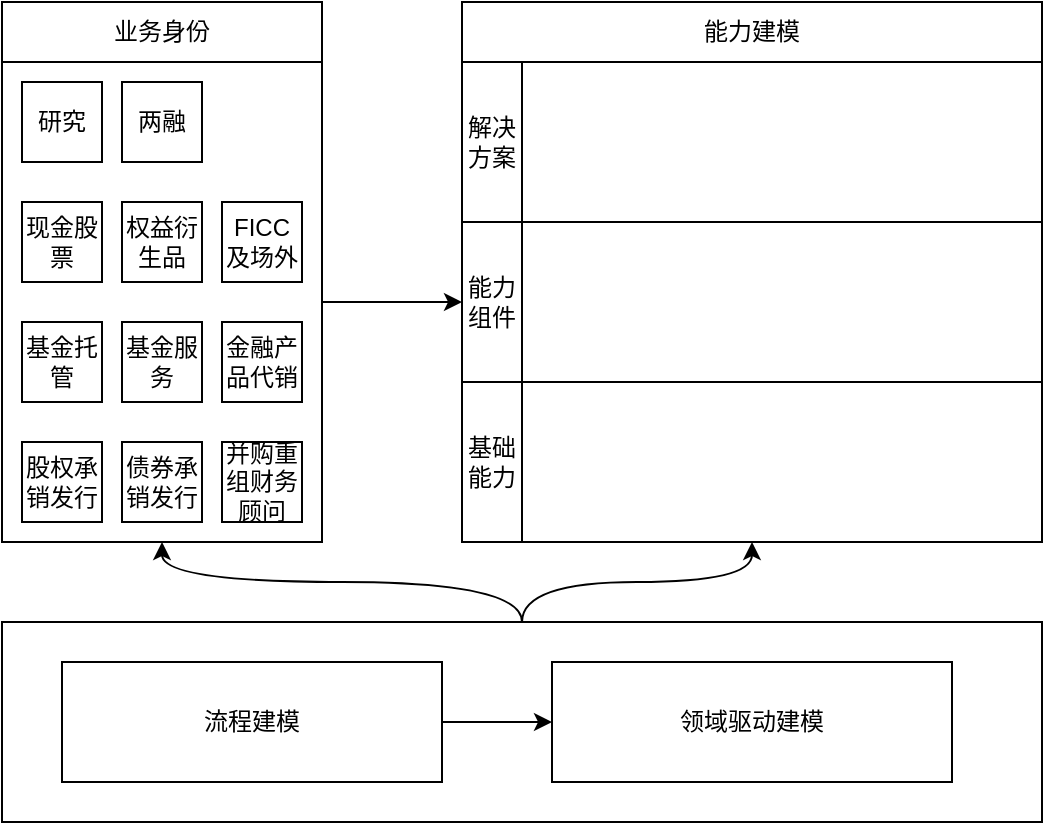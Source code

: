 <mxfile version="18.0.0" type="github">
  <diagram id="F-07AsuqGngknCG6S7us" name="第 1 页">
    <mxGraphModel dx="803" dy="476" grid="1" gridSize="10" guides="1" tooltips="1" connect="1" arrows="1" fold="1" page="1" pageScale="1" pageWidth="850" pageHeight="1100" math="0" shadow="0">
      <root>
        <mxCell id="0" />
        <mxCell id="1" parent="0" />
        <mxCell id="gdBLPPlD3JlrtYlogpjC-21" style="edgeStyle=orthogonalEdgeStyle;curved=1;rounded=0;orthogonalLoop=1;jettySize=auto;html=1;exitX=1;exitY=0.5;exitDx=0;exitDy=0;entryX=0;entryY=0.5;entryDx=0;entryDy=0;" edge="1" parent="1" source="w-5nDEa_0-9KYwIn5jIa-20" target="gdBLPPlD3JlrtYlogpjC-12">
          <mxGeometry relative="1" as="geometry" />
        </mxCell>
        <mxCell id="w-5nDEa_0-9KYwIn5jIa-20" value="" style="rounded=0;whiteSpace=wrap;html=1;" parent="1" vertex="1">
          <mxGeometry x="100" y="120" width="160" height="240" as="geometry" />
        </mxCell>
        <mxCell id="w-5nDEa_0-9KYwIn5jIa-6" value="研究" style="whiteSpace=wrap;html=1;aspect=fixed;" parent="1" vertex="1">
          <mxGeometry x="110" y="130" width="40" height="40" as="geometry" />
        </mxCell>
        <mxCell id="w-5nDEa_0-9KYwIn5jIa-7" value="两融" style="whiteSpace=wrap;html=1;aspect=fixed;" parent="1" vertex="1">
          <mxGeometry x="160" y="130" width="40" height="40" as="geometry" />
        </mxCell>
        <mxCell id="w-5nDEa_0-9KYwIn5jIa-8" value="现金股票" style="whiteSpace=wrap;html=1;aspect=fixed;" parent="1" vertex="1">
          <mxGeometry x="110" y="190" width="40" height="40" as="geometry" />
        </mxCell>
        <mxCell id="w-5nDEa_0-9KYwIn5jIa-9" value="权益衍生品" style="whiteSpace=wrap;html=1;aspect=fixed;" parent="1" vertex="1">
          <mxGeometry x="160" y="190" width="40" height="40" as="geometry" />
        </mxCell>
        <mxCell id="w-5nDEa_0-9KYwIn5jIa-10" value="FICC及场外" style="whiteSpace=wrap;html=1;aspect=fixed;" parent="1" vertex="1">
          <mxGeometry x="210" y="190" width="40" height="40" as="geometry" />
        </mxCell>
        <mxCell id="w-5nDEa_0-9KYwIn5jIa-11" value="基金托管" style="whiteSpace=wrap;html=1;aspect=fixed;" parent="1" vertex="1">
          <mxGeometry x="110" y="250" width="40" height="40" as="geometry" />
        </mxCell>
        <mxCell id="w-5nDEa_0-9KYwIn5jIa-12" value="基金服务" style="whiteSpace=wrap;html=1;aspect=fixed;" parent="1" vertex="1">
          <mxGeometry x="160" y="250" width="40" height="40" as="geometry" />
        </mxCell>
        <mxCell id="w-5nDEa_0-9KYwIn5jIa-13" value="金融产品代销" style="whiteSpace=wrap;html=1;aspect=fixed;" parent="1" vertex="1">
          <mxGeometry x="210" y="250" width="40" height="40" as="geometry" />
        </mxCell>
        <mxCell id="w-5nDEa_0-9KYwIn5jIa-14" value="股权承销发行" style="whiteSpace=wrap;html=1;aspect=fixed;" parent="1" vertex="1">
          <mxGeometry x="110" y="310" width="40" height="40" as="geometry" />
        </mxCell>
        <mxCell id="w-5nDEa_0-9KYwIn5jIa-15" value="债券承销发行" style="whiteSpace=wrap;html=1;aspect=fixed;" parent="1" vertex="1">
          <mxGeometry x="160" y="310" width="40" height="40" as="geometry" />
        </mxCell>
        <mxCell id="w-5nDEa_0-9KYwIn5jIa-16" value="并购重组财务顾问" style="whiteSpace=wrap;html=1;aspect=fixed;" parent="1" vertex="1">
          <mxGeometry x="210" y="310" width="40" height="40" as="geometry" />
        </mxCell>
        <mxCell id="gdBLPPlD3JlrtYlogpjC-1" value="业务身份" style="rounded=0;whiteSpace=wrap;html=1;" vertex="1" parent="1">
          <mxGeometry x="100" y="90" width="160" height="30" as="geometry" />
        </mxCell>
        <mxCell id="gdBLPPlD3JlrtYlogpjC-2" value="" style="rounded=0;whiteSpace=wrap;html=1;" vertex="1" parent="1">
          <mxGeometry x="330" y="90" width="290" height="270" as="geometry" />
        </mxCell>
        <mxCell id="gdBLPPlD3JlrtYlogpjC-3" value="能力建模" style="rounded=0;whiteSpace=wrap;html=1;" vertex="1" parent="1">
          <mxGeometry x="330" y="90" width="290" height="30" as="geometry" />
        </mxCell>
        <mxCell id="gdBLPPlD3JlrtYlogpjC-4" value="" style="rounded=0;whiteSpace=wrap;html=1;" vertex="1" parent="1">
          <mxGeometry x="330" y="280" width="290" height="80" as="geometry" />
        </mxCell>
        <mxCell id="gdBLPPlD3JlrtYlogpjC-5" value="" style="rounded=0;whiteSpace=wrap;html=1;" vertex="1" parent="1">
          <mxGeometry x="330" y="200" width="290" height="80" as="geometry" />
        </mxCell>
        <mxCell id="gdBLPPlD3JlrtYlogpjC-6" value="" style="rounded=0;whiteSpace=wrap;html=1;" vertex="1" parent="1">
          <mxGeometry x="330" y="120" width="290" height="80" as="geometry" />
        </mxCell>
        <mxCell id="gdBLPPlD3JlrtYlogpjC-7" value="基础能力" style="rounded=0;whiteSpace=wrap;html=1;" vertex="1" parent="1">
          <mxGeometry x="330" y="280" width="30" height="80" as="geometry" />
        </mxCell>
        <mxCell id="gdBLPPlD3JlrtYlogpjC-12" value="能力组件" style="rounded=0;whiteSpace=wrap;html=1;" vertex="1" parent="1">
          <mxGeometry x="330" y="200" width="30" height="80" as="geometry" />
        </mxCell>
        <mxCell id="gdBLPPlD3JlrtYlogpjC-13" value="解决方案" style="rounded=0;whiteSpace=wrap;html=1;" vertex="1" parent="1">
          <mxGeometry x="330" y="120" width="30" height="80" as="geometry" />
        </mxCell>
        <mxCell id="gdBLPPlD3JlrtYlogpjC-18" value="" style="group" vertex="1" connectable="0" parent="1">
          <mxGeometry x="100" y="400" width="520" height="100" as="geometry" />
        </mxCell>
        <mxCell id="gdBLPPlD3JlrtYlogpjC-16" value="" style="rounded=0;whiteSpace=wrap;html=1;" vertex="1" parent="gdBLPPlD3JlrtYlogpjC-18">
          <mxGeometry width="520" height="100" as="geometry" />
        </mxCell>
        <mxCell id="gdBLPPlD3JlrtYlogpjC-14" value="流程建模" style="rounded=0;whiteSpace=wrap;html=1;" vertex="1" parent="gdBLPPlD3JlrtYlogpjC-18">
          <mxGeometry x="30" y="20" width="190" height="60" as="geometry" />
        </mxCell>
        <mxCell id="gdBLPPlD3JlrtYlogpjC-15" value="领域驱动建模" style="rounded=0;whiteSpace=wrap;html=1;" vertex="1" parent="gdBLPPlD3JlrtYlogpjC-18">
          <mxGeometry x="275" y="20" width="200" height="60" as="geometry" />
        </mxCell>
        <mxCell id="gdBLPPlD3JlrtYlogpjC-17" style="edgeStyle=orthogonalEdgeStyle;curved=1;rounded=0;orthogonalLoop=1;jettySize=auto;html=1;exitX=1;exitY=0.5;exitDx=0;exitDy=0;entryX=0;entryY=0.5;entryDx=0;entryDy=0;" edge="1" parent="gdBLPPlD3JlrtYlogpjC-18" source="gdBLPPlD3JlrtYlogpjC-14" target="gdBLPPlD3JlrtYlogpjC-15">
          <mxGeometry relative="1" as="geometry" />
        </mxCell>
        <mxCell id="gdBLPPlD3JlrtYlogpjC-19" style="edgeStyle=orthogonalEdgeStyle;curved=1;rounded=0;orthogonalLoop=1;jettySize=auto;html=1;exitX=0.5;exitY=0;exitDx=0;exitDy=0;entryX=0.5;entryY=1;entryDx=0;entryDy=0;" edge="1" parent="1" source="gdBLPPlD3JlrtYlogpjC-16" target="w-5nDEa_0-9KYwIn5jIa-20">
          <mxGeometry relative="1" as="geometry" />
        </mxCell>
        <mxCell id="gdBLPPlD3JlrtYlogpjC-20" style="edgeStyle=orthogonalEdgeStyle;curved=1;rounded=0;orthogonalLoop=1;jettySize=auto;html=1;exitX=0.5;exitY=0;exitDx=0;exitDy=0;entryX=0.5;entryY=1;entryDx=0;entryDy=0;" edge="1" parent="1" source="gdBLPPlD3JlrtYlogpjC-16" target="gdBLPPlD3JlrtYlogpjC-4">
          <mxGeometry relative="1" as="geometry" />
        </mxCell>
      </root>
    </mxGraphModel>
  </diagram>
</mxfile>
